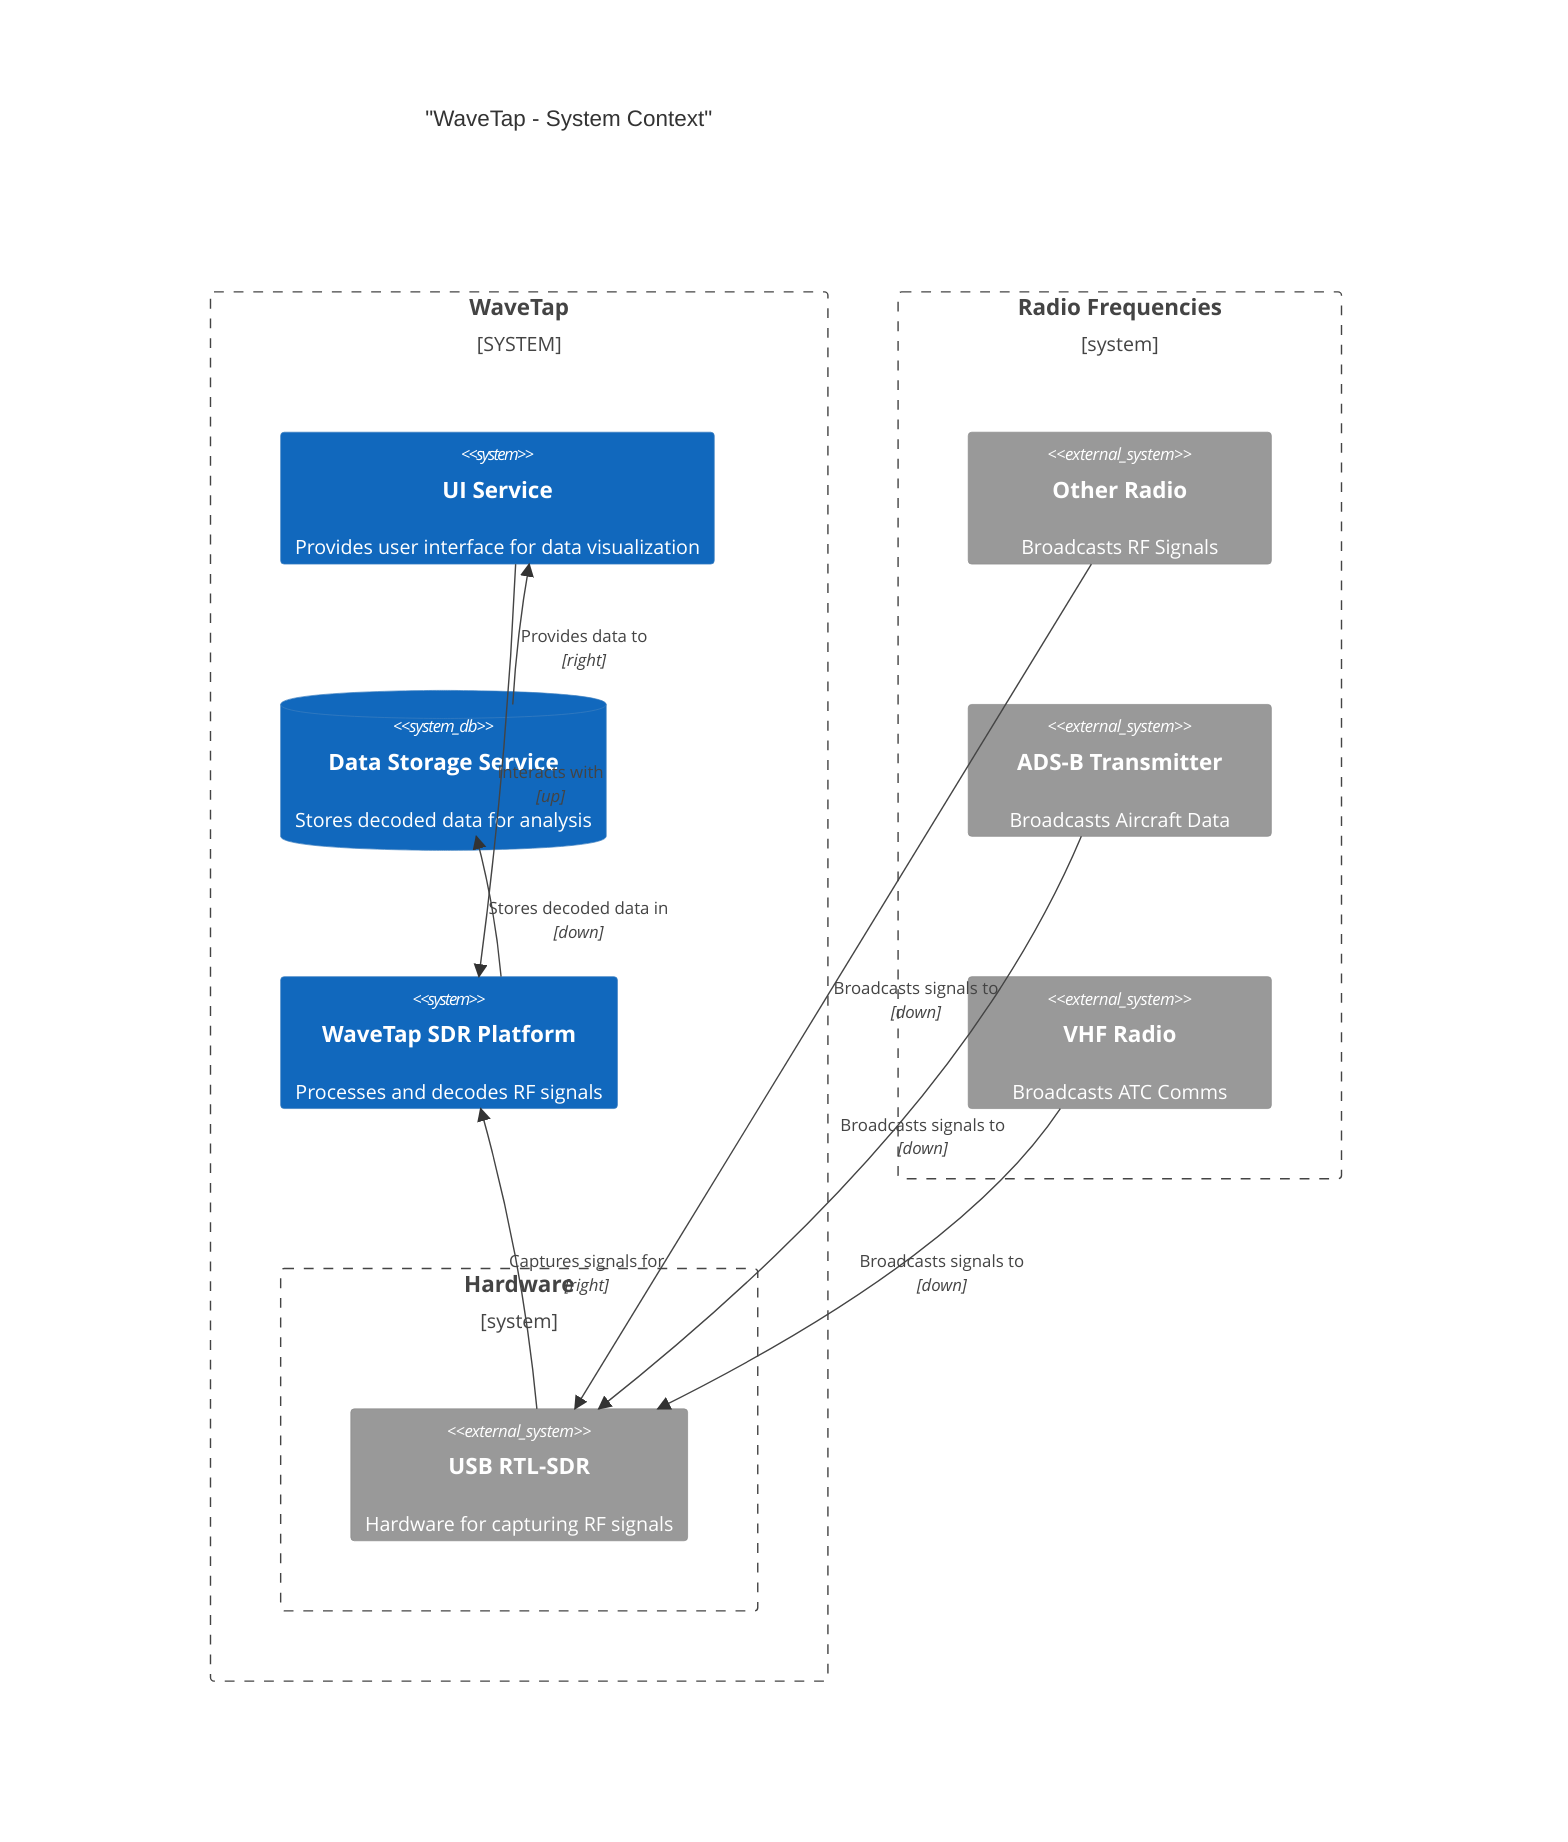 C4Context
title "WaveTap - System Context"

System_Boundary(b1, "WaveTap") {
    Boundary(b2, "Hardware") {
        System_Ext(sdr, "USB RTL-SDR", "Hardware for capturing RF signals")
    }
    System(ui_service, "UI Service", "Provides user interface for data visualization")
    SystemDb(data_storage, "Data Storage Service", "Stores decoded data for analysis")
    System(wavetap, "WaveTap SDR Platform", "Processes and decodes RF signals")
}

Boundary(b0, "Radio Frequencies") {
    System_Ext(fm_radio, "Other Radio", "Broadcasts RF Signals")
    System_Ext(adsb_transmitter, "ADS-B Transmitter", "Broadcasts Aircraft Data")
    System_Ext(vhf_radio, "VHF Radio", "Broadcasts ATC Comms")
}

Rel(fm_radio, sdr, "Broadcasts signals to", "down")
Rel(adsb_transmitter, sdr, "Broadcasts signals to", "down")
Rel(vhf_radio, sdr, "Broadcasts signals to", "down")
Rel(sdr, wavetap, "Captures signals for", "right")
Rel(wavetap, data_storage, "Stores decoded data in", "down")
Rel(data_storage, ui_service, "Provides data to", "right")
Rel(ui_service, wavetap, "Interacts with", "up", "HTTPS/WebSocket")

%%UpdateElementStyle(ui_service, $fontColor="red", $bgColor="grey", $borderColor="red")
%% UpdateRelStyle(ui_service, wavetap, $textColor="blue", $lineColor="blue", $offsetX="5")
%% UpdateRelStyle(sdr, wavetap, $textColor="blue", $lineColor="blue", $offsetY="-10")
%% UpdateRelStyle(data_storage, ui_service, $textColor="blue", $lineColor="blue", $offsetY="-40", $offsetX="-50")

%% UpdateLayoutConfig($c4ShapeInRow="3", $c4BoundaryInRow="1")